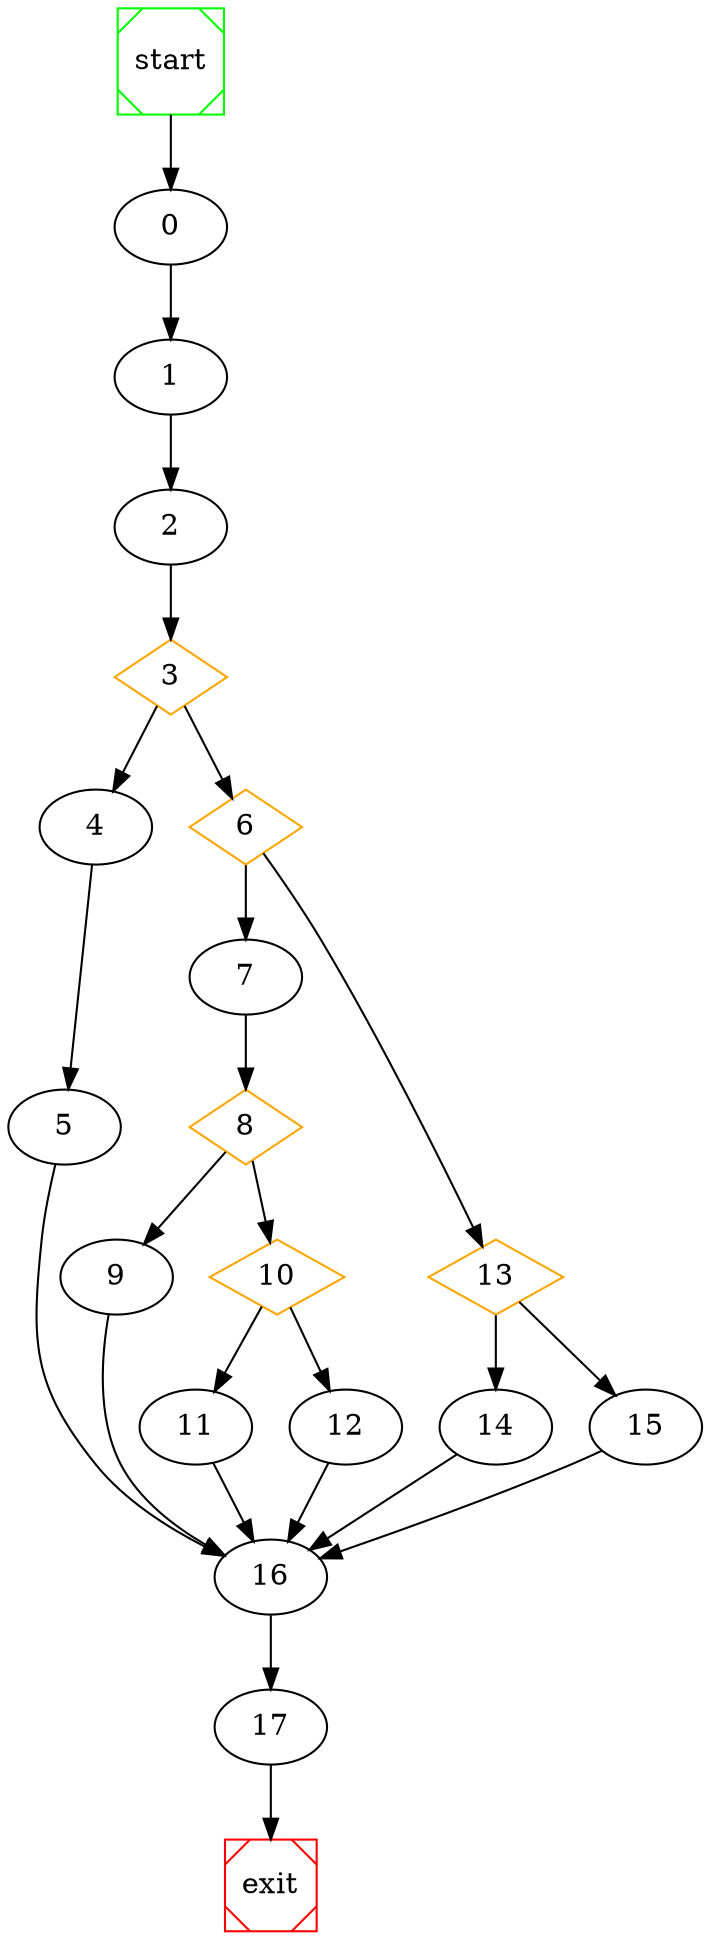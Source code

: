 # dot file created at runtime

digraph G {
	start -> 0;
	0 -> 1 ;
	1 -> 2 ;
	3 [shape=diamond, color=orange] ;
	4 -> 5 ;
	3 -> 4 ;
	6 [shape=diamond, color=orange] ;
	3 -> 6 ;
	8 [shape=diamond, color=orange] ;
	8 -> 9 ;
	10 [shape=diamond, color=orange] ;
	8 -> 10 ;
	10 -> 11 ;
	10 -> 12 ;
	7 -> 8 ;
	6 -> 7 ;
	13 [shape=diamond, color=orange] ;
	6 -> 13 ;
	13 -> 14 ;
	13 -> 15 ;
	2 -> 3 ;
	15 -> 16 ;
	5 -> 16 ;
	11 -> 16 ;
	14 -> 16 ;
	12 -> 16 ;
	9 -> 16 ;
	16 -> 17 ;
	17 -> exit;

	start [shape=Msquare, color=green];
	exit [shape=Msquare, color=red];
}
